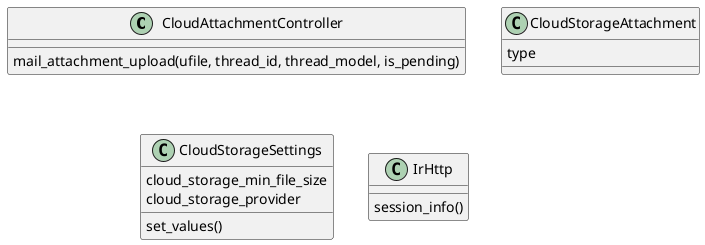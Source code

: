 @startuml classes_cloud_storage
set namespaceSeparator none
class "CloudAttachmentController" as odoo_src.odoo.addons.cloud_storage.controllers.attachment.CloudAttachmentController {
  mail_attachment_upload(ufile, thread_id, thread_model, is_pending)
}
class "CloudStorageAttachment" as odoo_src.odoo.addons.cloud_storage.models.ir_attachment.CloudStorageAttachment {
  type
}
class "CloudStorageSettings" as odoo_src.odoo.addons.cloud_storage.models.res_config_settings.CloudStorageSettings {
  cloud_storage_min_file_size
  cloud_storage_provider
  set_values()
}
class "IrHttp" as odoo_src.odoo.addons.cloud_storage.models.ir_http.IrHttp {
  session_info()
}
@enduml
